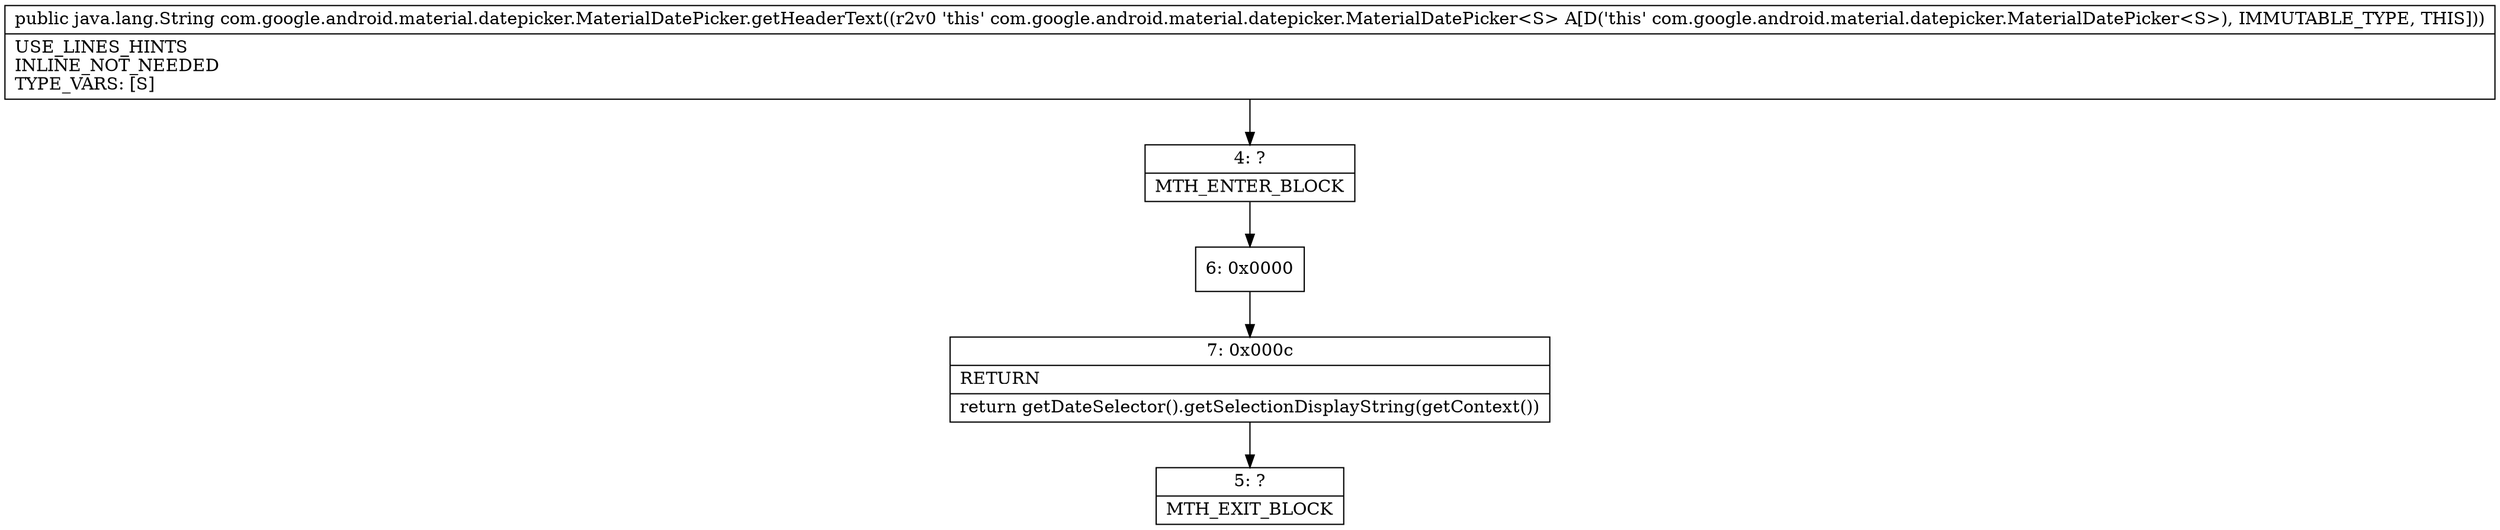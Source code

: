 digraph "CFG forcom.google.android.material.datepicker.MaterialDatePicker.getHeaderText()Ljava\/lang\/String;" {
Node_4 [shape=record,label="{4\:\ ?|MTH_ENTER_BLOCK\l}"];
Node_6 [shape=record,label="{6\:\ 0x0000}"];
Node_7 [shape=record,label="{7\:\ 0x000c|RETURN\l|return getDateSelector().getSelectionDisplayString(getContext())\l}"];
Node_5 [shape=record,label="{5\:\ ?|MTH_EXIT_BLOCK\l}"];
MethodNode[shape=record,label="{public java.lang.String com.google.android.material.datepicker.MaterialDatePicker.getHeaderText((r2v0 'this' com.google.android.material.datepicker.MaterialDatePicker\<S\> A[D('this' com.google.android.material.datepicker.MaterialDatePicker\<S\>), IMMUTABLE_TYPE, THIS]))  | USE_LINES_HINTS\lINLINE_NOT_NEEDED\lTYPE_VARS: [S]\l}"];
MethodNode -> Node_4;Node_4 -> Node_6;
Node_6 -> Node_7;
Node_7 -> Node_5;
}

